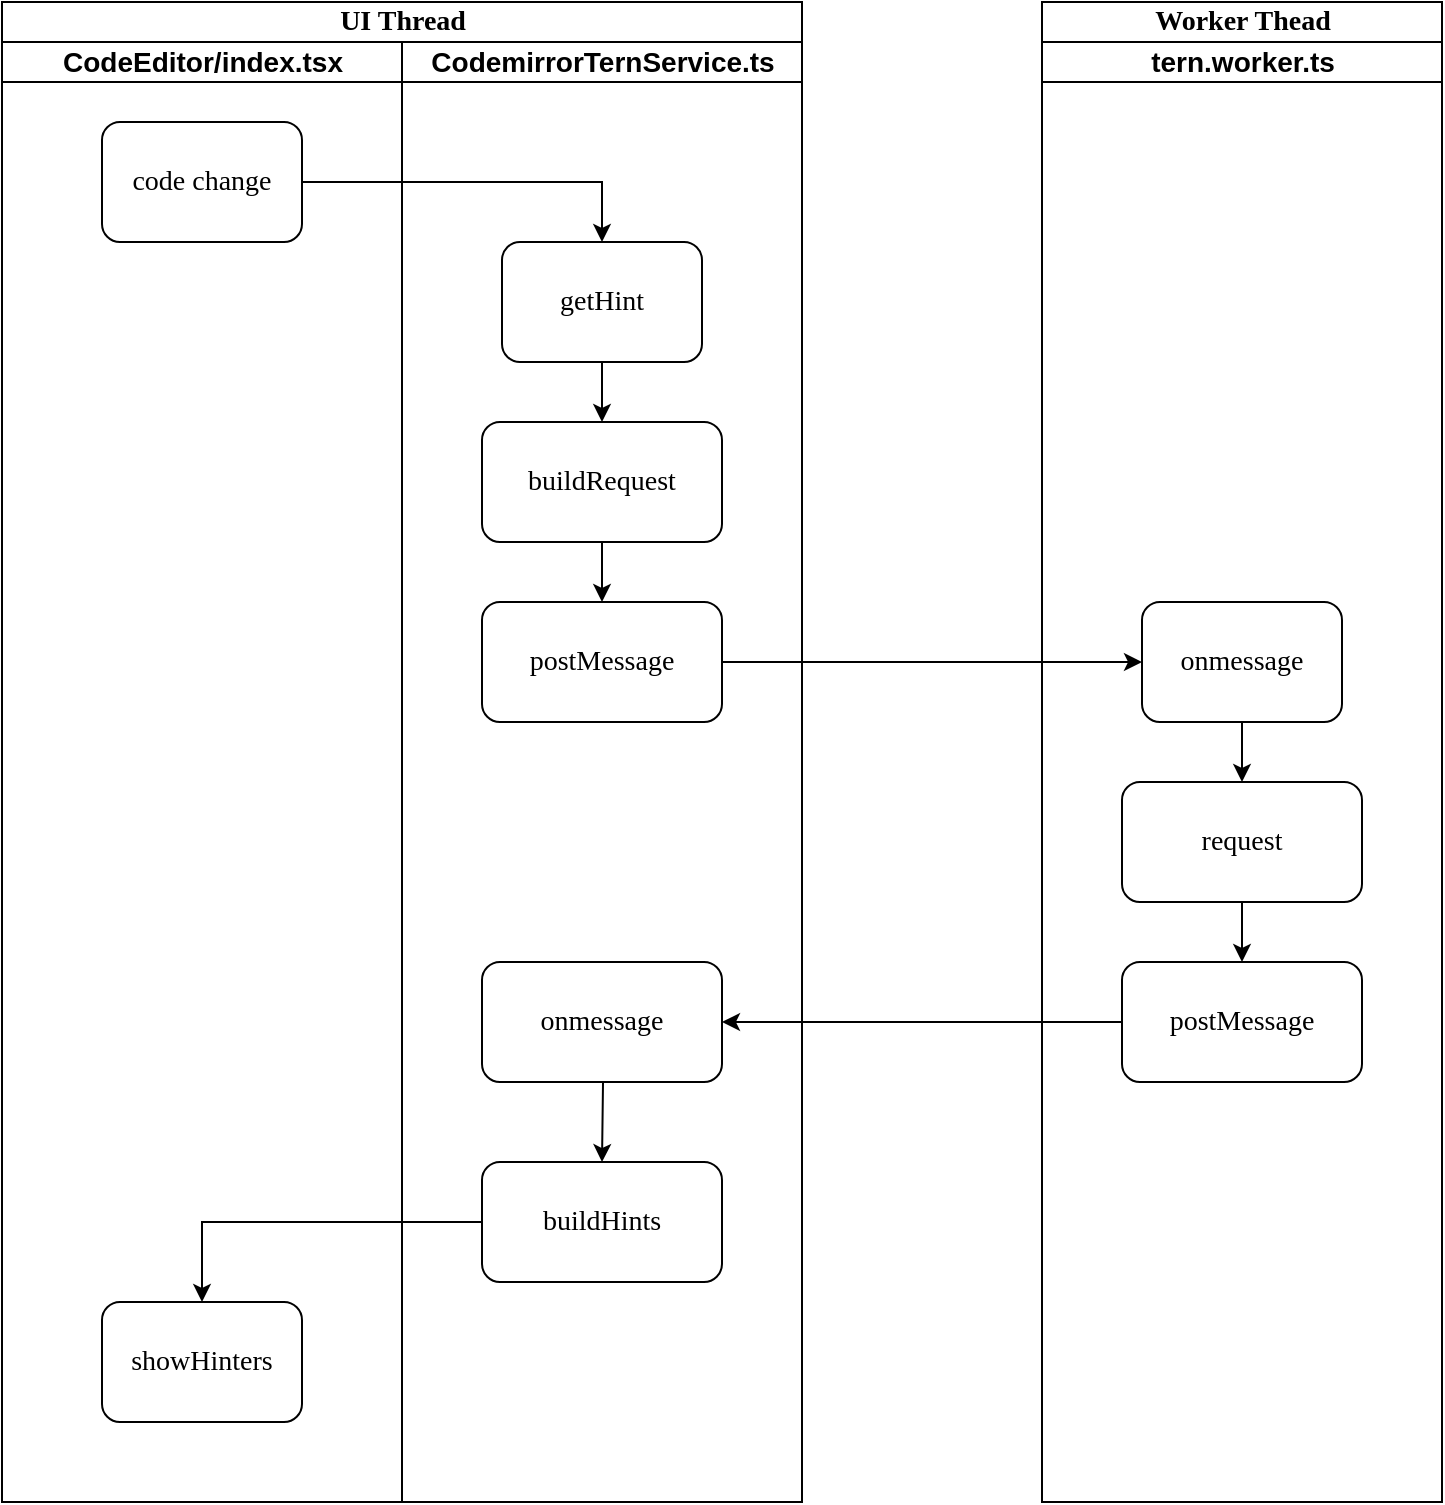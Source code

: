 <mxfile version="22.0.8" type="github">
  <diagram name="Page-1" id="74e2e168-ea6b-b213-b513-2b3c1d86103e">
    <mxGraphModel dx="2060" dy="1057" grid="0" gridSize="10" guides="1" tooltips="1" connect="1" arrows="1" fold="1" page="0" pageScale="1" pageWidth="1100" pageHeight="850" background="none" math="0" shadow="0">
      <root>
        <mxCell id="0" />
        <mxCell id="1" parent="0" />
        <mxCell id="77e6c97f196da883-1" value="UI Thread" style="swimlane;html=1;childLayout=stackLayout;startSize=20;rounded=0;shadow=0;labelBackgroundColor=none;strokeWidth=1;fontFamily=Verdana;fontSize=14;align=center;" parent="1" vertex="1">
          <mxGeometry x="70" y="40" width="400" height="750" as="geometry" />
        </mxCell>
        <mxCell id="77e6c97f196da883-2" value="CodeEditor/index.tsx" style="swimlane;html=1;startSize=20;fontSize=14;" parent="77e6c97f196da883-1" vertex="1">
          <mxGeometry y="20" width="200" height="730" as="geometry" />
        </mxCell>
        <mxCell id="77e6c97f196da883-8" value="code change" style="rounded=1;whiteSpace=wrap;html=1;shadow=0;labelBackgroundColor=none;strokeWidth=1;fontFamily=Verdana;fontSize=14;align=center;" parent="77e6c97f196da883-2" vertex="1">
          <mxGeometry x="50" y="40" width="100" height="60" as="geometry" />
        </mxCell>
        <mxCell id="77e6c97f196da883-9" value="showHinters" style="rounded=1;whiteSpace=wrap;html=1;shadow=0;labelBackgroundColor=none;strokeWidth=1;fontFamily=Verdana;fontSize=14;align=center;" parent="77e6c97f196da883-2" vertex="1">
          <mxGeometry x="50" y="630" width="100" height="60" as="geometry" />
        </mxCell>
        <mxCell id="77e6c97f196da883-3" value="CodemirrorTernService.ts" style="swimlane;html=1;startSize=20;fontSize=14;" parent="77e6c97f196da883-1" vertex="1">
          <mxGeometry x="200" y="20" width="200" height="730" as="geometry" />
        </mxCell>
        <mxCell id="NnbhlHtqW0iQ0ZALehOF-2" value="" style="edgeStyle=orthogonalEdgeStyle;rounded=0;orthogonalLoop=1;jettySize=auto;html=1;" edge="1" parent="77e6c97f196da883-3" source="77e6c97f196da883-11" target="NnbhlHtqW0iQ0ZALehOF-1">
          <mxGeometry relative="1" as="geometry" />
        </mxCell>
        <mxCell id="77e6c97f196da883-11" value="getHint" style="rounded=1;whiteSpace=wrap;html=1;shadow=0;labelBackgroundColor=none;strokeWidth=1;fontFamily=Verdana;fontSize=14;align=center;" parent="77e6c97f196da883-3" vertex="1">
          <mxGeometry x="50" y="100" width="100" height="60" as="geometry" />
        </mxCell>
        <mxCell id="NnbhlHtqW0iQ0ZALehOF-14" value="" style="edgeStyle=orthogonalEdgeStyle;rounded=0;orthogonalLoop=1;jettySize=auto;html=1;" edge="1" parent="77e6c97f196da883-3" source="NnbhlHtqW0iQ0ZALehOF-1" target="NnbhlHtqW0iQ0ZALehOF-13">
          <mxGeometry relative="1" as="geometry" />
        </mxCell>
        <mxCell id="NnbhlHtqW0iQ0ZALehOF-1" value="buildRequest" style="whiteSpace=wrap;html=1;fontSize=14;fontFamily=Verdana;rounded=1;shadow=0;labelBackgroundColor=none;strokeWidth=1;" vertex="1" parent="77e6c97f196da883-3">
          <mxGeometry x="40" y="190" width="120" height="60" as="geometry" />
        </mxCell>
        <mxCell id="NnbhlHtqW0iQ0ZALehOF-13" value="postMessage" style="whiteSpace=wrap;html=1;fontSize=14;fontFamily=Verdana;rounded=1;shadow=0;labelBackgroundColor=none;strokeWidth=1;" vertex="1" parent="77e6c97f196da883-3">
          <mxGeometry x="40" y="280" width="120" height="60" as="geometry" />
        </mxCell>
        <mxCell id="NnbhlHtqW0iQ0ZALehOF-23" value="" style="edgeStyle=orthogonalEdgeStyle;rounded=0;orthogonalLoop=1;jettySize=auto;html=1;" edge="1" parent="77e6c97f196da883-3" target="NnbhlHtqW0iQ0ZALehOF-22">
          <mxGeometry relative="1" as="geometry">
            <mxPoint x="100" y="480" as="sourcePoint" />
          </mxGeometry>
        </mxCell>
        <mxCell id="NnbhlHtqW0iQ0ZALehOF-20" value="onmessage" style="whiteSpace=wrap;html=1;fontSize=14;fontFamily=Verdana;rounded=1;shadow=0;labelBackgroundColor=none;strokeWidth=1;" vertex="1" parent="77e6c97f196da883-3">
          <mxGeometry x="40" y="460" width="120" height="60" as="geometry" />
        </mxCell>
        <mxCell id="NnbhlHtqW0iQ0ZALehOF-22" value="buildHints" style="whiteSpace=wrap;html=1;fontSize=14;fontFamily=Verdana;rounded=1;shadow=0;labelBackgroundColor=none;strokeWidth=1;" vertex="1" parent="77e6c97f196da883-3">
          <mxGeometry x="40" y="560" width="120" height="60" as="geometry" />
        </mxCell>
        <mxCell id="NnbhlHtqW0iQ0ZALehOF-24" style="edgeStyle=orthogonalEdgeStyle;rounded=0;orthogonalLoop=1;jettySize=auto;html=1;" edge="1" parent="77e6c97f196da883-1" source="NnbhlHtqW0iQ0ZALehOF-22" target="77e6c97f196da883-9">
          <mxGeometry relative="1" as="geometry" />
        </mxCell>
        <mxCell id="NnbhlHtqW0iQ0ZALehOF-25" style="edgeStyle=orthogonalEdgeStyle;rounded=0;orthogonalLoop=1;jettySize=auto;html=1;entryX=0.5;entryY=0;entryDx=0;entryDy=0;" edge="1" parent="77e6c97f196da883-1" source="77e6c97f196da883-8" target="77e6c97f196da883-11">
          <mxGeometry relative="1" as="geometry" />
        </mxCell>
        <mxCell id="NnbhlHtqW0iQ0ZALehOF-3" value="Worker Thead" style="swimlane;html=1;childLayout=stackLayout;startSize=20;rounded=0;shadow=0;labelBackgroundColor=none;strokeWidth=1;fontFamily=Verdana;fontSize=14;align=center;" vertex="1" parent="1">
          <mxGeometry x="590" y="40" width="200" height="750" as="geometry" />
        </mxCell>
        <mxCell id="NnbhlHtqW0iQ0ZALehOF-9" value="tern.worker.ts" style="swimlane;html=1;startSize=20;fontSize=14;" vertex="1" parent="NnbhlHtqW0iQ0ZALehOF-3">
          <mxGeometry y="20" width="200" height="730" as="geometry" />
        </mxCell>
        <mxCell id="NnbhlHtqW0iQ0ZALehOF-12" value="request" style="whiteSpace=wrap;html=1;fontSize=14;fontFamily=Verdana;rounded=1;shadow=0;labelBackgroundColor=none;strokeWidth=1;" vertex="1" parent="NnbhlHtqW0iQ0ZALehOF-9">
          <mxGeometry x="40" y="370" width="120" height="60" as="geometry" />
        </mxCell>
        <mxCell id="NnbhlHtqW0iQ0ZALehOF-6" value="onmessage" style="rounded=1;whiteSpace=wrap;html=1;shadow=0;labelBackgroundColor=none;strokeWidth=1;fontFamily=Verdana;fontSize=14;align=center;" vertex="1" parent="NnbhlHtqW0iQ0ZALehOF-9">
          <mxGeometry x="50" y="280" width="100" height="60" as="geometry" />
        </mxCell>
        <mxCell id="NnbhlHtqW0iQ0ZALehOF-17" style="edgeStyle=orthogonalEdgeStyle;rounded=0;orthogonalLoop=1;jettySize=auto;html=1;" edge="1" parent="NnbhlHtqW0iQ0ZALehOF-9" source="NnbhlHtqW0iQ0ZALehOF-6" target="NnbhlHtqW0iQ0ZALehOF-12">
          <mxGeometry relative="1" as="geometry" />
        </mxCell>
        <mxCell id="NnbhlHtqW0iQ0ZALehOF-18" value="postMessage" style="whiteSpace=wrap;html=1;fontSize=14;fontFamily=Verdana;rounded=1;shadow=0;labelBackgroundColor=none;strokeWidth=1;" vertex="1" parent="NnbhlHtqW0iQ0ZALehOF-9">
          <mxGeometry x="40" y="460" width="120" height="60" as="geometry" />
        </mxCell>
        <mxCell id="NnbhlHtqW0iQ0ZALehOF-19" style="edgeStyle=orthogonalEdgeStyle;rounded=0;orthogonalLoop=1;jettySize=auto;html=1;" edge="1" parent="NnbhlHtqW0iQ0ZALehOF-9" source="NnbhlHtqW0iQ0ZALehOF-12" target="NnbhlHtqW0iQ0ZALehOF-18">
          <mxGeometry relative="1" as="geometry" />
        </mxCell>
        <mxCell id="NnbhlHtqW0iQ0ZALehOF-15" style="edgeStyle=orthogonalEdgeStyle;rounded=0;orthogonalLoop=1;jettySize=auto;html=1;" edge="1" parent="1" source="NnbhlHtqW0iQ0ZALehOF-13" target="NnbhlHtqW0iQ0ZALehOF-6">
          <mxGeometry relative="1" as="geometry" />
        </mxCell>
        <mxCell id="NnbhlHtqW0iQ0ZALehOF-21" style="edgeStyle=orthogonalEdgeStyle;rounded=0;orthogonalLoop=1;jettySize=auto;html=1;" edge="1" parent="1" source="NnbhlHtqW0iQ0ZALehOF-18" target="NnbhlHtqW0iQ0ZALehOF-20">
          <mxGeometry relative="1" as="geometry" />
        </mxCell>
      </root>
    </mxGraphModel>
  </diagram>
</mxfile>
